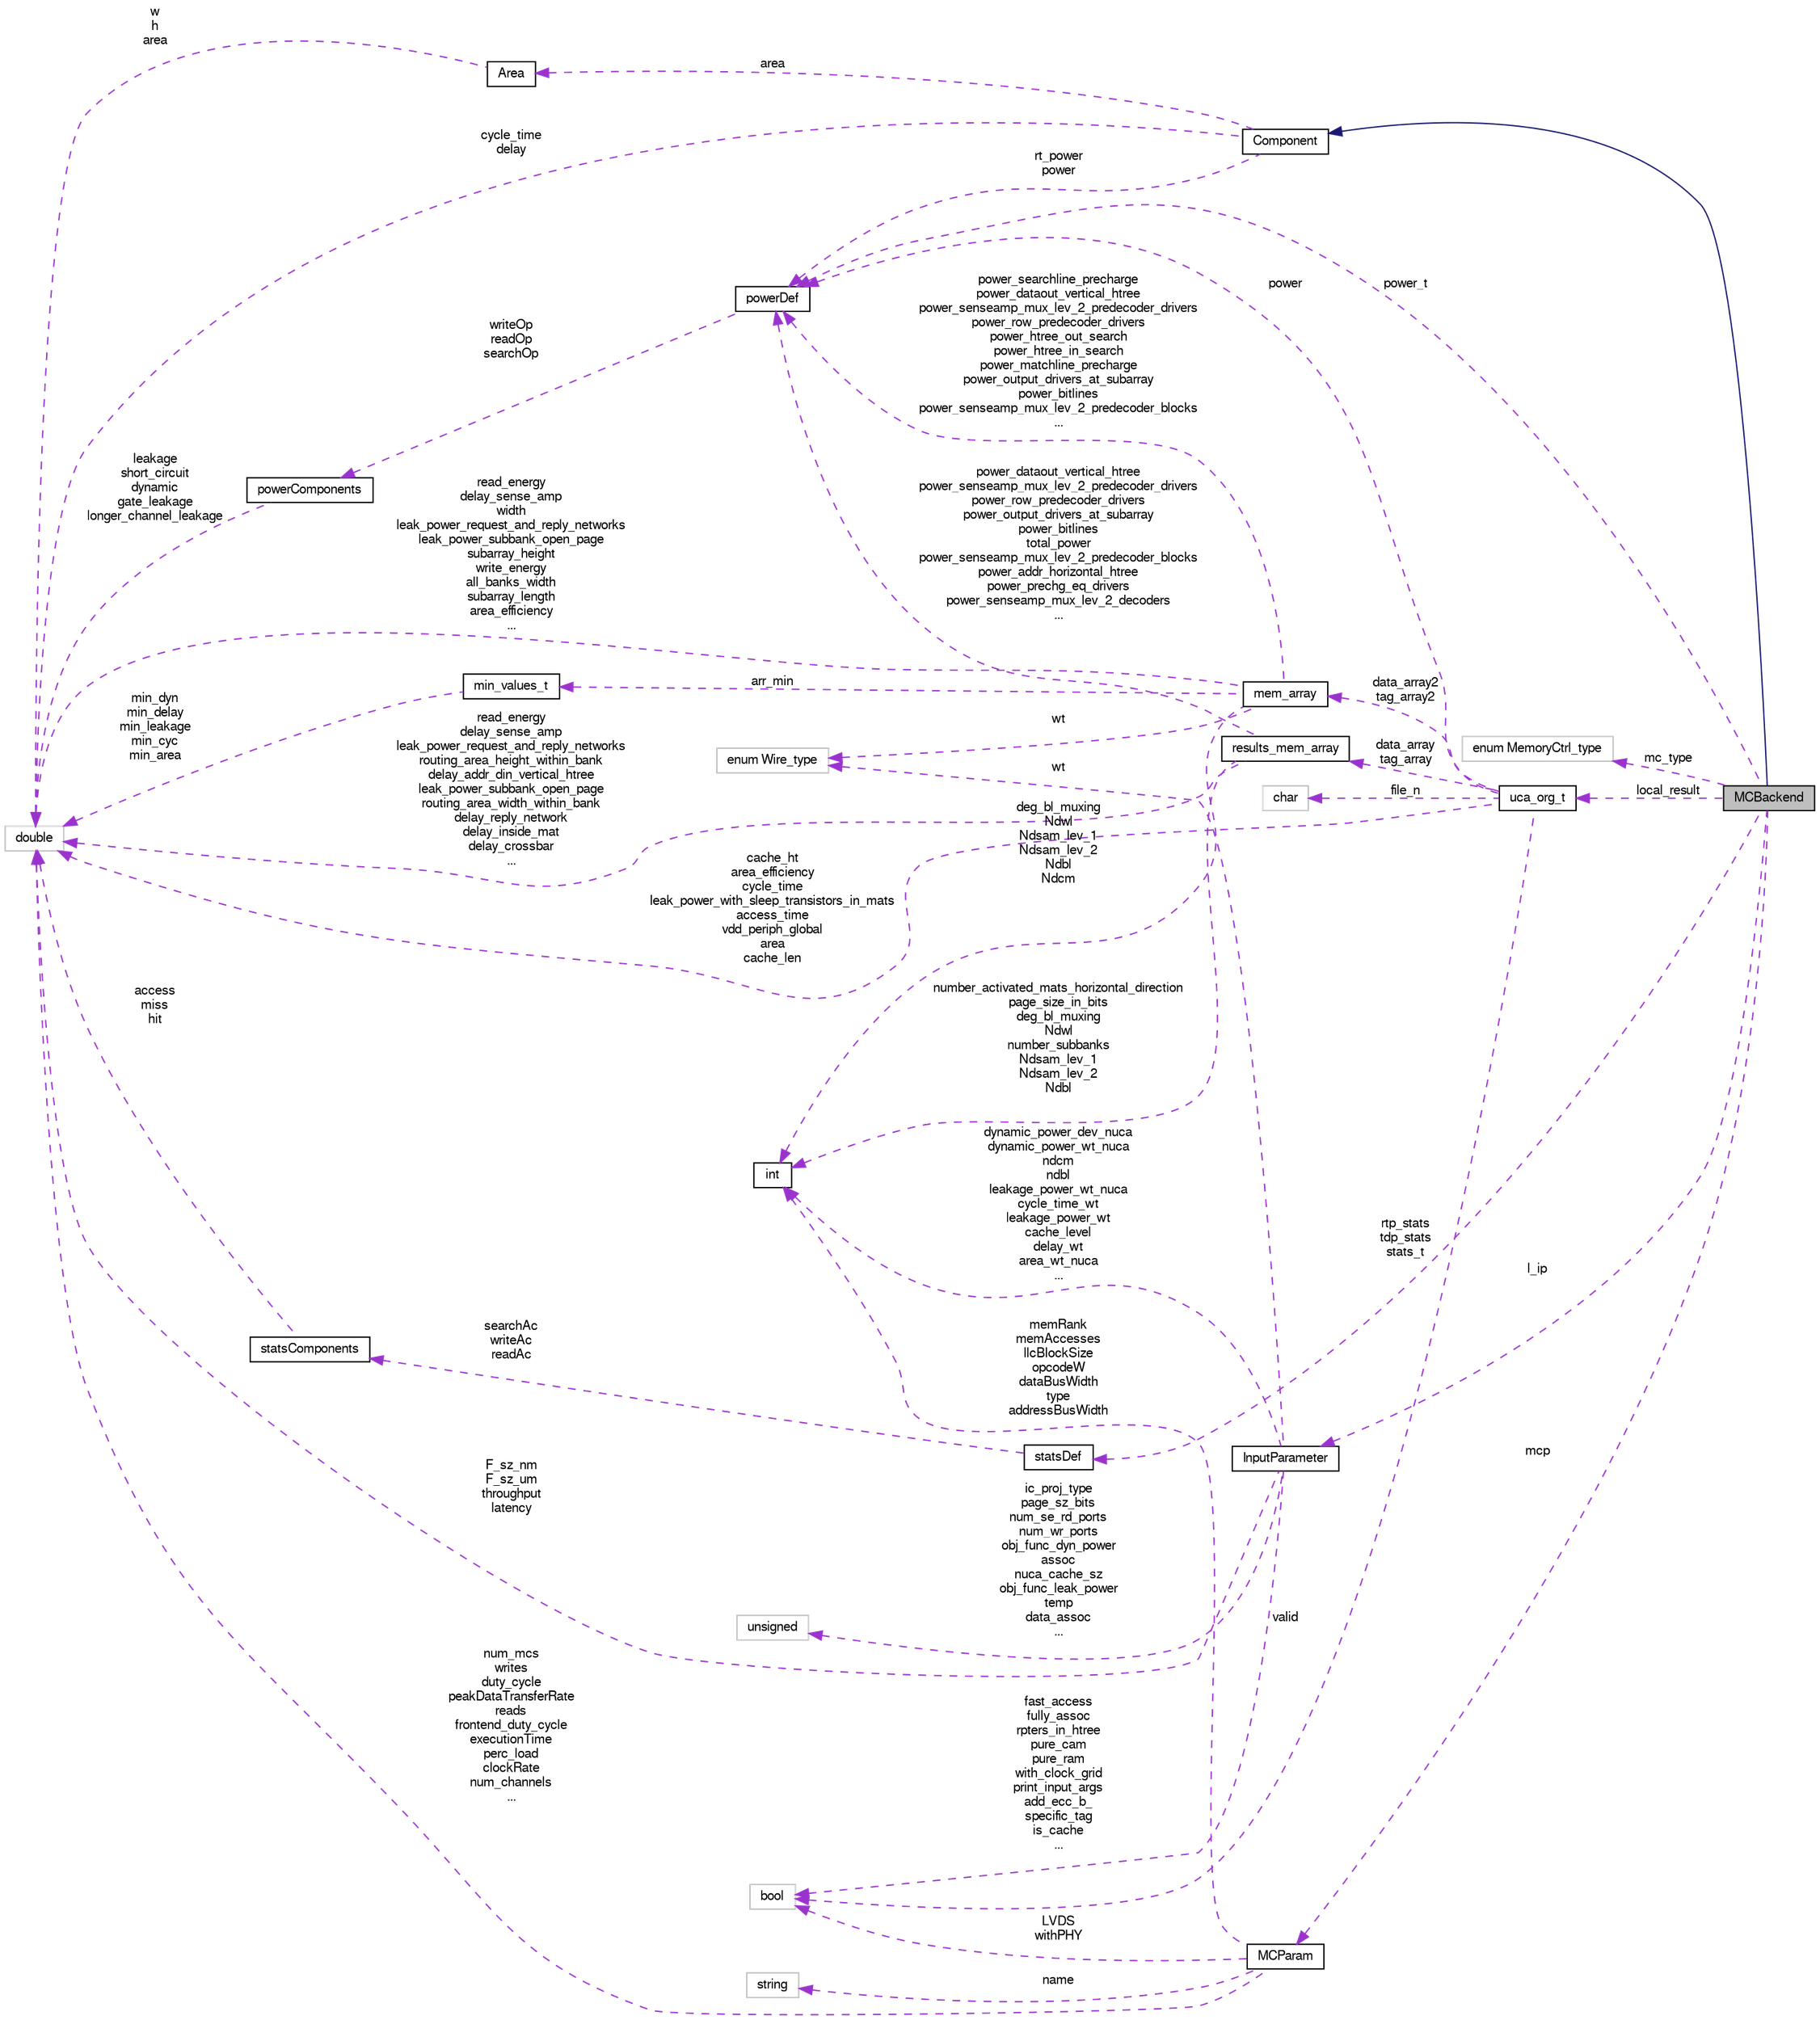 digraph G
{
  bgcolor="transparent";
  edge [fontname="FreeSans",fontsize="10",labelfontname="FreeSans",labelfontsize="10"];
  node [fontname="FreeSans",fontsize="10",shape=record];
  rankdir=LR;
  Node1 [label="MCBackend",height=0.2,width=0.4,color="black", fillcolor="grey75", style="filled" fontcolor="black"];
  Node2 -> Node1 [dir=back,color="midnightblue",fontsize="10",style="solid",fontname="FreeSans"];
  Node2 [label="Component",height=0.2,width=0.4,color="black",URL="$classComponent.html"];
  Node3 -> Node2 [dir=back,color="darkorchid3",fontsize="10",style="dashed",label="cycle_time\ndelay",fontname="FreeSans"];
  Node3 [label="double",height=0.2,width=0.4,color="grey75"];
  Node4 -> Node2 [dir=back,color="darkorchid3",fontsize="10",style="dashed",label="rt_power\npower",fontname="FreeSans"];
  Node4 [label="powerDef",height=0.2,width=0.4,color="black",URL="$classpowerDef.html"];
  Node5 -> Node4 [dir=back,color="darkorchid3",fontsize="10",style="dashed",label="writeOp\nreadOp\nsearchOp",fontname="FreeSans"];
  Node5 [label="powerComponents",height=0.2,width=0.4,color="black",URL="$classpowerComponents.html"];
  Node3 -> Node5 [dir=back,color="darkorchid3",fontsize="10",style="dashed",label="leakage\nshort_circuit\ndynamic\ngate_leakage\nlonger_channel_leakage",fontname="FreeSans"];
  Node6 -> Node2 [dir=back,color="darkorchid3",fontsize="10",style="dashed",label="area",fontname="FreeSans"];
  Node6 [label="Area",height=0.2,width=0.4,color="black",URL="$classArea.html"];
  Node3 -> Node6 [dir=back,color="darkorchid3",fontsize="10",style="dashed",label="w\nh\narea",fontname="FreeSans"];
  Node7 -> Node1 [dir=back,color="darkorchid3",fontsize="10",style="dashed",label="mc_type",fontname="FreeSans"];
  Node7 [label="enum MemoryCtrl_type",height=0.2,width=0.4,color="grey75"];
  Node4 -> Node1 [dir=back,color="darkorchid3",fontsize="10",style="dashed",label="power_t",fontname="FreeSans"];
  Node8 -> Node1 [dir=back,color="darkorchid3",fontsize="10",style="dashed",label="local_result",fontname="FreeSans"];
  Node8 [label="uca_org_t",height=0.2,width=0.4,color="black",URL="$classuca__org__t.html"];
  Node3 -> Node8 [dir=back,color="darkorchid3",fontsize="10",style="dashed",label="cache_ht\narea_efficiency\ncycle_time\nleak_power_with_sleep_transistors_in_mats\naccess_time\nvdd_periph_global\narea\ncache_len",fontname="FreeSans"];
  Node9 -> Node8 [dir=back,color="darkorchid3",fontsize="10",style="dashed",label="file_n",fontname="FreeSans"];
  Node9 [label="char",height=0.2,width=0.4,color="grey75"];
  Node4 -> Node8 [dir=back,color="darkorchid3",fontsize="10",style="dashed",label="power",fontname="FreeSans"];
  Node10 -> Node8 [dir=back,color="darkorchid3",fontsize="10",style="dashed",label="data_array2\ntag_array2",fontname="FreeSans"];
  Node10 [label="mem_array",height=0.2,width=0.4,color="black",URL="$classmem__array.html"];
  Node3 -> Node10 [dir=back,color="darkorchid3",fontsize="10",style="dashed",label="read_energy\ndelay_sense_amp\nwidth\nleak_power_request_and_reply_networks\nleak_power_subbank_open_page\nsubarray_height\nwrite_energy\nall_banks_width\nsubarray_length\narea_efficiency\n...",fontname="FreeSans"];
  Node11 -> Node10 [dir=back,color="darkorchid3",fontsize="10",style="dashed",label="arr_min",fontname="FreeSans"];
  Node11 [label="min_values_t",height=0.2,width=0.4,color="black",URL="$classmin__values__t.html"];
  Node3 -> Node11 [dir=back,color="darkorchid3",fontsize="10",style="dashed",label="min_dyn\nmin_delay\nmin_leakage\nmin_cyc\nmin_area",fontname="FreeSans"];
  Node4 -> Node10 [dir=back,color="darkorchid3",fontsize="10",style="dashed",label="power_searchline_precharge\npower_dataout_vertical_htree\npower_senseamp_mux_lev_2_predecoder_drivers\npower_row_predecoder_drivers\npower_htree_out_search\npower_htree_in_search\npower_matchline_precharge\npower_output_drivers_at_subarray\npower_bitlines\npower_senseamp_mux_lev_2_predecoder_blocks\n...",fontname="FreeSans"];
  Node12 -> Node10 [dir=back,color="darkorchid3",fontsize="10",style="dashed",label="deg_bl_muxing\nNdwl\nNdsam_lev_1\nNdsam_lev_2\nNdbl\nNdcm",fontname="FreeSans"];
  Node12 [label="int",height=0.2,width=0.4,color="black",URL="$classint.html"];
  Node13 -> Node10 [dir=back,color="darkorchid3",fontsize="10",style="dashed",label="wt",fontname="FreeSans"];
  Node13 [label="enum Wire_type",height=0.2,width=0.4,color="grey75"];
  Node14 -> Node8 [dir=back,color="darkorchid3",fontsize="10",style="dashed",label="data_array\ntag_array",fontname="FreeSans"];
  Node14 [label="results_mem_array",height=0.2,width=0.4,color="black",URL="$structresults__mem__array.html"];
  Node3 -> Node14 [dir=back,color="darkorchid3",fontsize="10",style="dashed",label="read_energy\ndelay_sense_amp\nleak_power_request_and_reply_networks\nrouting_area_height_within_bank\ndelay_addr_din_vertical_htree\nleak_power_subbank_open_page\nrouting_area_width_within_bank\ndelay_reply_network\ndelay_inside_mat\ndelay_crossbar\n...",fontname="FreeSans"];
  Node4 -> Node14 [dir=back,color="darkorchid3",fontsize="10",style="dashed",label="power_dataout_vertical_htree\npower_senseamp_mux_lev_2_predecoder_drivers\npower_row_predecoder_drivers\npower_output_drivers_at_subarray\npower_bitlines\ntotal_power\npower_senseamp_mux_lev_2_predecoder_blocks\npower_addr_horizontal_htree\npower_prechg_eq_drivers\npower_senseamp_mux_lev_2_decoders\n...",fontname="FreeSans"];
  Node12 -> Node14 [dir=back,color="darkorchid3",fontsize="10",style="dashed",label="number_activated_mats_horizontal_direction\npage_size_in_bits\ndeg_bl_muxing\nNdwl\nnumber_subbanks\nNdsam_lev_1\nNdsam_lev_2\nNdbl",fontname="FreeSans"];
  Node15 -> Node8 [dir=back,color="darkorchid3",fontsize="10",style="dashed",label="valid",fontname="FreeSans"];
  Node15 [label="bool",height=0.2,width=0.4,color="grey75"];
  Node16 -> Node1 [dir=back,color="darkorchid3",fontsize="10",style="dashed",label="rtp_stats\ntdp_stats\nstats_t",fontname="FreeSans"];
  Node16 [label="statsDef",height=0.2,width=0.4,color="black",URL="$classstatsDef.html"];
  Node17 -> Node16 [dir=back,color="darkorchid3",fontsize="10",style="dashed",label="searchAc\nwriteAc\nreadAc",fontname="FreeSans"];
  Node17 [label="statsComponents",height=0.2,width=0.4,color="black",URL="$classstatsComponents.html"];
  Node3 -> Node17 [dir=back,color="darkorchid3",fontsize="10",style="dashed",label="access\nmiss\nhit",fontname="FreeSans"];
  Node18 -> Node1 [dir=back,color="darkorchid3",fontsize="10",style="dashed",label="mcp",fontname="FreeSans"];
  Node18 [label="MCParam",height=0.2,width=0.4,color="black",URL="$classMCParam.html"];
  Node3 -> Node18 [dir=back,color="darkorchid3",fontsize="10",style="dashed",label="num_mcs\nwrites\nduty_cycle\npeakDataTransferRate\nreads\nfrontend_duty_cycle\nexecutionTime\nperc_load\nclockRate\nnum_channels\n...",fontname="FreeSans"];
  Node19 -> Node18 [dir=back,color="darkorchid3",fontsize="10",style="dashed",label="name",fontname="FreeSans"];
  Node19 [label="string",height=0.2,width=0.4,color="grey75"];
  Node12 -> Node18 [dir=back,color="darkorchid3",fontsize="10",style="dashed",label="memRank\nmemAccesses\nllcBlockSize\nopcodeW\ndataBusWidth\ntype\naddressBusWidth",fontname="FreeSans"];
  Node15 -> Node18 [dir=back,color="darkorchid3",fontsize="10",style="dashed",label="LVDS\nwithPHY",fontname="FreeSans"];
  Node20 -> Node1 [dir=back,color="darkorchid3",fontsize="10",style="dashed",label="l_ip",fontname="FreeSans"];
  Node20 [label="InputParameter",height=0.2,width=0.4,color="black",URL="$classInputParameter.html"];
  Node3 -> Node20 [dir=back,color="darkorchid3",fontsize="10",style="dashed",label="F_sz_nm\nF_sz_um\nthroughput\nlatency",fontname="FreeSans"];
  Node12 -> Node20 [dir=back,color="darkorchid3",fontsize="10",style="dashed",label="dynamic_power_dev_nuca\ndynamic_power_wt_nuca\nndcm\nndbl\nleakage_power_wt_nuca\ncycle_time_wt\nleakage_power_wt\ncache_level\ndelay_wt\narea_wt_nuca\n...",fontname="FreeSans"];
  Node15 -> Node20 [dir=back,color="darkorchid3",fontsize="10",style="dashed",label="fast_access\nfully_assoc\nrpters_in_htree\npure_cam\npure_ram\nwith_clock_grid\nprint_input_args\nadd_ecc_b_\nspecific_tag\nis_cache\n...",fontname="FreeSans"];
  Node13 -> Node20 [dir=back,color="darkorchid3",fontsize="10",style="dashed",label="wt",fontname="FreeSans"];
  Node21 -> Node20 [dir=back,color="darkorchid3",fontsize="10",style="dashed",label="ic_proj_type\npage_sz_bits\nnum_se_rd_ports\nnum_wr_ports\nobj_func_dyn_power\nassoc\nnuca_cache_sz\nobj_func_leak_power\ntemp\ndata_assoc\n...",fontname="FreeSans"];
  Node21 [label="unsigned",height=0.2,width=0.4,color="grey75"];
}
